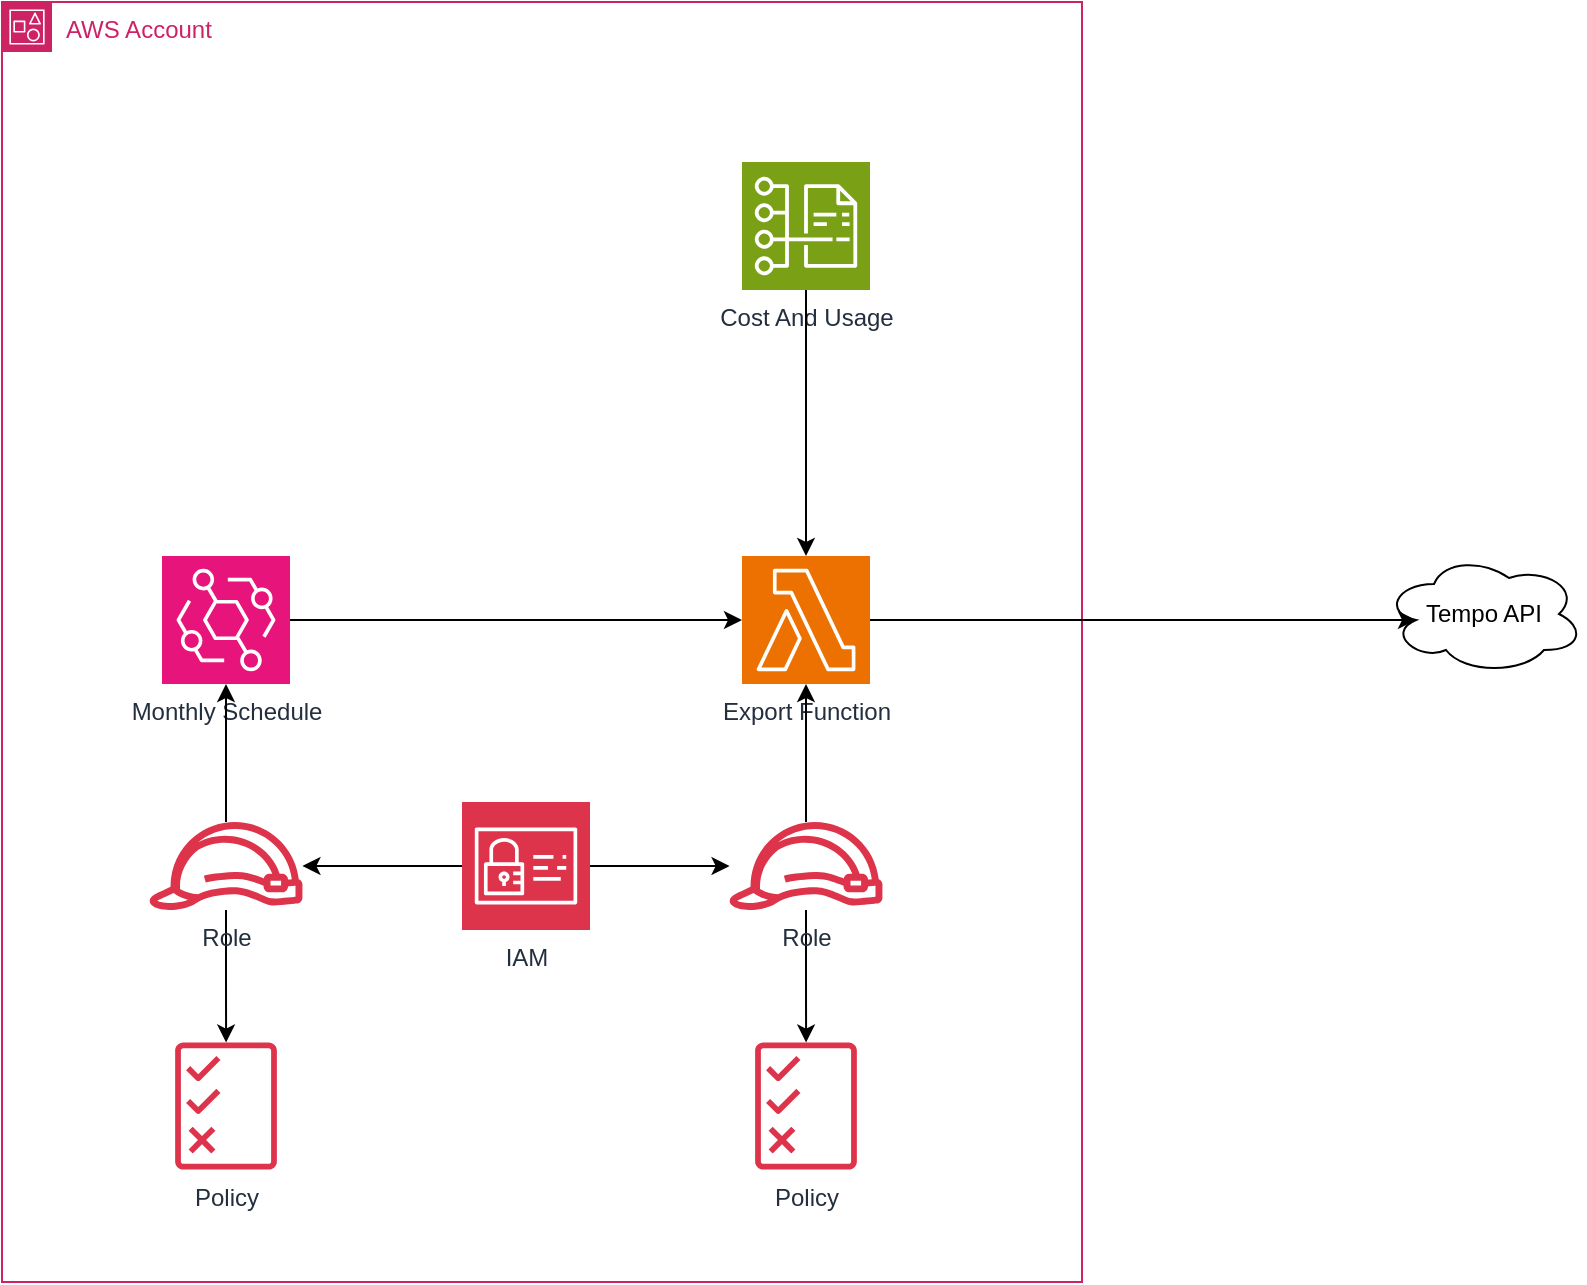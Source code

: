 <mxfile version="24.7.17">
  <diagram name="Page-1" id="lJEVJBOzmuLqE4fKQz00">
    <mxGraphModel dx="1863" dy="1214" grid="1" gridSize="10" guides="1" tooltips="1" connect="1" arrows="1" fold="1" page="1" pageScale="1" pageWidth="1169" pageHeight="827" math="0" shadow="0">
      <root>
        <mxCell id="0" />
        <mxCell id="1" parent="0" />
        <mxCell id="ck57TvYoqUKneYjGUyxw-1" value="AWS Account" style="points=[[0,0],[0.25,0],[0.5,0],[0.75,0],[1,0],[1,0.25],[1,0.5],[1,0.75],[1,1],[0.75,1],[0.5,1],[0.25,1],[0,1],[0,0.75],[0,0.5],[0,0.25]];outlineConnect=0;gradientColor=none;html=1;whiteSpace=wrap;fontSize=12;fontStyle=0;container=1;pointerEvents=0;collapsible=0;recursiveResize=0;shape=mxgraph.aws4.group;grIcon=mxgraph.aws4.group_account;strokeColor=#CD2264;fillColor=none;verticalAlign=top;align=left;spacingLeft=30;fontColor=#CD2264;dashed=0;" vertex="1" parent="1">
          <mxGeometry x="40" y="40" width="540" height="640" as="geometry" />
        </mxCell>
        <mxCell id="ck57TvYoqUKneYjGUyxw-2" value="Export Function" style="sketch=0;points=[[0,0,0],[0.25,0,0],[0.5,0,0],[0.75,0,0],[1,0,0],[0,1,0],[0.25,1,0],[0.5,1,0],[0.75,1,0],[1,1,0],[0,0.25,0],[0,0.5,0],[0,0.75,0],[1,0.25,0],[1,0.5,0],[1,0.75,0]];outlineConnect=0;fontColor=#232F3E;fillColor=#ED7100;strokeColor=#ffffff;dashed=0;verticalLabelPosition=bottom;verticalAlign=top;align=center;html=1;fontSize=12;fontStyle=0;aspect=fixed;shape=mxgraph.aws4.resourceIcon;resIcon=mxgraph.aws4.lambda;" vertex="1" parent="ck57TvYoqUKneYjGUyxw-1">
          <mxGeometry x="370" y="277" width="64" height="64" as="geometry" />
        </mxCell>
        <mxCell id="ck57TvYoqUKneYjGUyxw-4" value="Cost And Usage" style="sketch=0;points=[[0,0,0],[0.25,0,0],[0.5,0,0],[0.75,0,0],[1,0,0],[0,1,0],[0.25,1,0],[0.5,1,0],[0.75,1,0],[1,1,0],[0,0.25,0],[0,0.5,0],[0,0.75,0],[1,0.25,0],[1,0.5,0],[1,0.75,0]];outlineConnect=0;fontColor=#232F3E;fillColor=#7AA116;strokeColor=#ffffff;dashed=0;verticalLabelPosition=bottom;verticalAlign=top;align=center;html=1;fontSize=12;fontStyle=0;aspect=fixed;shape=mxgraph.aws4.resourceIcon;resIcon=mxgraph.aws4.cost_and_usage_report;" vertex="1" parent="ck57TvYoqUKneYjGUyxw-1">
          <mxGeometry x="370" y="80" width="64" height="64" as="geometry" />
        </mxCell>
        <mxCell id="ck57TvYoqUKneYjGUyxw-7" style="edgeStyle=orthogonalEdgeStyle;rounded=0;orthogonalLoop=1;jettySize=auto;html=1;" edge="1" parent="ck57TvYoqUKneYjGUyxw-1" source="ck57TvYoqUKneYjGUyxw-6" target="ck57TvYoqUKneYjGUyxw-2">
          <mxGeometry relative="1" as="geometry" />
        </mxCell>
        <mxCell id="ck57TvYoqUKneYjGUyxw-6" value="Monthly Schedule" style="sketch=0;points=[[0,0,0],[0.25,0,0],[0.5,0,0],[0.75,0,0],[1,0,0],[0,1,0],[0.25,1,0],[0.5,1,0],[0.75,1,0],[1,1,0],[0,0.25,0],[0,0.5,0],[0,0.75,0],[1,0.25,0],[1,0.5,0],[1,0.75,0]];outlineConnect=0;fontColor=#232F3E;fillColor=#E7157B;strokeColor=#ffffff;dashed=0;verticalLabelPosition=bottom;verticalAlign=top;align=center;html=1;fontSize=12;fontStyle=0;aspect=fixed;shape=mxgraph.aws4.resourceIcon;resIcon=mxgraph.aws4.eventbridge;" vertex="1" parent="ck57TvYoqUKneYjGUyxw-1">
          <mxGeometry x="80" y="277" width="64" height="64" as="geometry" />
        </mxCell>
        <mxCell id="ck57TvYoqUKneYjGUyxw-8" style="edgeStyle=orthogonalEdgeStyle;rounded=0;orthogonalLoop=1;jettySize=auto;html=1;entryX=0.5;entryY=0;entryDx=0;entryDy=0;entryPerimeter=0;" edge="1" parent="ck57TvYoqUKneYjGUyxw-1" source="ck57TvYoqUKneYjGUyxw-4" target="ck57TvYoqUKneYjGUyxw-2">
          <mxGeometry relative="1" as="geometry" />
        </mxCell>
        <mxCell id="ck57TvYoqUKneYjGUyxw-11" style="edgeStyle=orthogonalEdgeStyle;rounded=0;orthogonalLoop=1;jettySize=auto;html=1;" edge="1" parent="ck57TvYoqUKneYjGUyxw-1" source="ck57TvYoqUKneYjGUyxw-9" target="ck57TvYoqUKneYjGUyxw-10">
          <mxGeometry relative="1" as="geometry" />
        </mxCell>
        <mxCell id="ck57TvYoqUKneYjGUyxw-19" style="edgeStyle=orthogonalEdgeStyle;rounded=0;orthogonalLoop=1;jettySize=auto;html=1;" edge="1" parent="ck57TvYoqUKneYjGUyxw-1" source="ck57TvYoqUKneYjGUyxw-9" target="ck57TvYoqUKneYjGUyxw-15">
          <mxGeometry relative="1" as="geometry" />
        </mxCell>
        <mxCell id="ck57TvYoqUKneYjGUyxw-9" value="IAM" style="sketch=0;points=[[0,0,0],[0.25,0,0],[0.5,0,0],[0.75,0,0],[1,0,0],[0,1,0],[0.25,1,0],[0.5,1,0],[0.75,1,0],[1,1,0],[0,0.25,0],[0,0.5,0],[0,0.75,0],[1,0.25,0],[1,0.5,0],[1,0.75,0]];outlineConnect=0;fontColor=#232F3E;fillColor=#DD344C;strokeColor=#ffffff;dashed=0;verticalLabelPosition=bottom;verticalAlign=top;align=center;html=1;fontSize=12;fontStyle=0;aspect=fixed;shape=mxgraph.aws4.resourceIcon;resIcon=mxgraph.aws4.identity_and_access_management;" vertex="1" parent="ck57TvYoqUKneYjGUyxw-1">
          <mxGeometry x="230" y="400" width="64" height="64" as="geometry" />
        </mxCell>
        <mxCell id="ck57TvYoqUKneYjGUyxw-12" style="edgeStyle=orthogonalEdgeStyle;rounded=0;orthogonalLoop=1;jettySize=auto;html=1;" edge="1" parent="ck57TvYoqUKneYjGUyxw-1" source="ck57TvYoqUKneYjGUyxw-10" target="ck57TvYoqUKneYjGUyxw-6">
          <mxGeometry relative="1" as="geometry" />
        </mxCell>
        <mxCell id="ck57TvYoqUKneYjGUyxw-14" style="edgeStyle=orthogonalEdgeStyle;rounded=0;orthogonalLoop=1;jettySize=auto;html=1;" edge="1" parent="ck57TvYoqUKneYjGUyxw-1" source="ck57TvYoqUKneYjGUyxw-10" target="ck57TvYoqUKneYjGUyxw-13">
          <mxGeometry relative="1" as="geometry" />
        </mxCell>
        <mxCell id="ck57TvYoqUKneYjGUyxw-10" value="Role" style="sketch=0;outlineConnect=0;fontColor=#232F3E;gradientColor=none;fillColor=#DD344C;strokeColor=none;dashed=0;verticalLabelPosition=bottom;verticalAlign=top;align=center;html=1;fontSize=12;fontStyle=0;aspect=fixed;pointerEvents=1;shape=mxgraph.aws4.role;" vertex="1" parent="ck57TvYoqUKneYjGUyxw-1">
          <mxGeometry x="73" y="410" width="78" height="44" as="geometry" />
        </mxCell>
        <mxCell id="ck57TvYoqUKneYjGUyxw-13" value="Policy" style="sketch=0;outlineConnect=0;fontColor=#232F3E;gradientColor=none;fillColor=#DD344C;strokeColor=none;dashed=0;verticalLabelPosition=bottom;verticalAlign=top;align=center;html=1;fontSize=12;fontStyle=0;aspect=fixed;pointerEvents=1;shape=mxgraph.aws4.permissions;" vertex="1" parent="ck57TvYoqUKneYjGUyxw-1">
          <mxGeometry x="86.57" y="520" width="50.87" height="64" as="geometry" />
        </mxCell>
        <mxCell id="ck57TvYoqUKneYjGUyxw-17" value="" style="edgeStyle=orthogonalEdgeStyle;rounded=0;orthogonalLoop=1;jettySize=auto;html=1;" edge="1" parent="ck57TvYoqUKneYjGUyxw-1" source="ck57TvYoqUKneYjGUyxw-15" target="ck57TvYoqUKneYjGUyxw-2">
          <mxGeometry relative="1" as="geometry" />
        </mxCell>
        <mxCell id="ck57TvYoqUKneYjGUyxw-18" style="edgeStyle=orthogonalEdgeStyle;rounded=0;orthogonalLoop=1;jettySize=auto;html=1;" edge="1" parent="ck57TvYoqUKneYjGUyxw-1" source="ck57TvYoqUKneYjGUyxw-15" target="ck57TvYoqUKneYjGUyxw-16">
          <mxGeometry relative="1" as="geometry" />
        </mxCell>
        <mxCell id="ck57TvYoqUKneYjGUyxw-15" value="Role" style="sketch=0;outlineConnect=0;fontColor=#232F3E;gradientColor=none;fillColor=#DD344C;strokeColor=none;dashed=0;verticalLabelPosition=bottom;verticalAlign=top;align=center;html=1;fontSize=12;fontStyle=0;aspect=fixed;pointerEvents=1;shape=mxgraph.aws4.role;" vertex="1" parent="ck57TvYoqUKneYjGUyxw-1">
          <mxGeometry x="363" y="410" width="78" height="44" as="geometry" />
        </mxCell>
        <mxCell id="ck57TvYoqUKneYjGUyxw-16" value="Policy" style="sketch=0;outlineConnect=0;fontColor=#232F3E;gradientColor=none;fillColor=#DD344C;strokeColor=none;dashed=0;verticalLabelPosition=bottom;verticalAlign=top;align=center;html=1;fontSize=12;fontStyle=0;aspect=fixed;pointerEvents=1;shape=mxgraph.aws4.permissions;" vertex="1" parent="ck57TvYoqUKneYjGUyxw-1">
          <mxGeometry x="376.56" y="520" width="50.87" height="64" as="geometry" />
        </mxCell>
        <mxCell id="ck57TvYoqUKneYjGUyxw-20" value="Tempo API" style="ellipse;shape=cloud;whiteSpace=wrap;html=1;align=center;" vertex="1" parent="1">
          <mxGeometry x="731" y="316" width="100" height="60" as="geometry" />
        </mxCell>
        <mxCell id="ck57TvYoqUKneYjGUyxw-21" style="edgeStyle=orthogonalEdgeStyle;rounded=0;orthogonalLoop=1;jettySize=auto;html=1;entryX=0.16;entryY=0.55;entryDx=0;entryDy=0;entryPerimeter=0;" edge="1" parent="1" source="ck57TvYoqUKneYjGUyxw-2" target="ck57TvYoqUKneYjGUyxw-20">
          <mxGeometry relative="1" as="geometry" />
        </mxCell>
      </root>
    </mxGraphModel>
  </diagram>
</mxfile>
